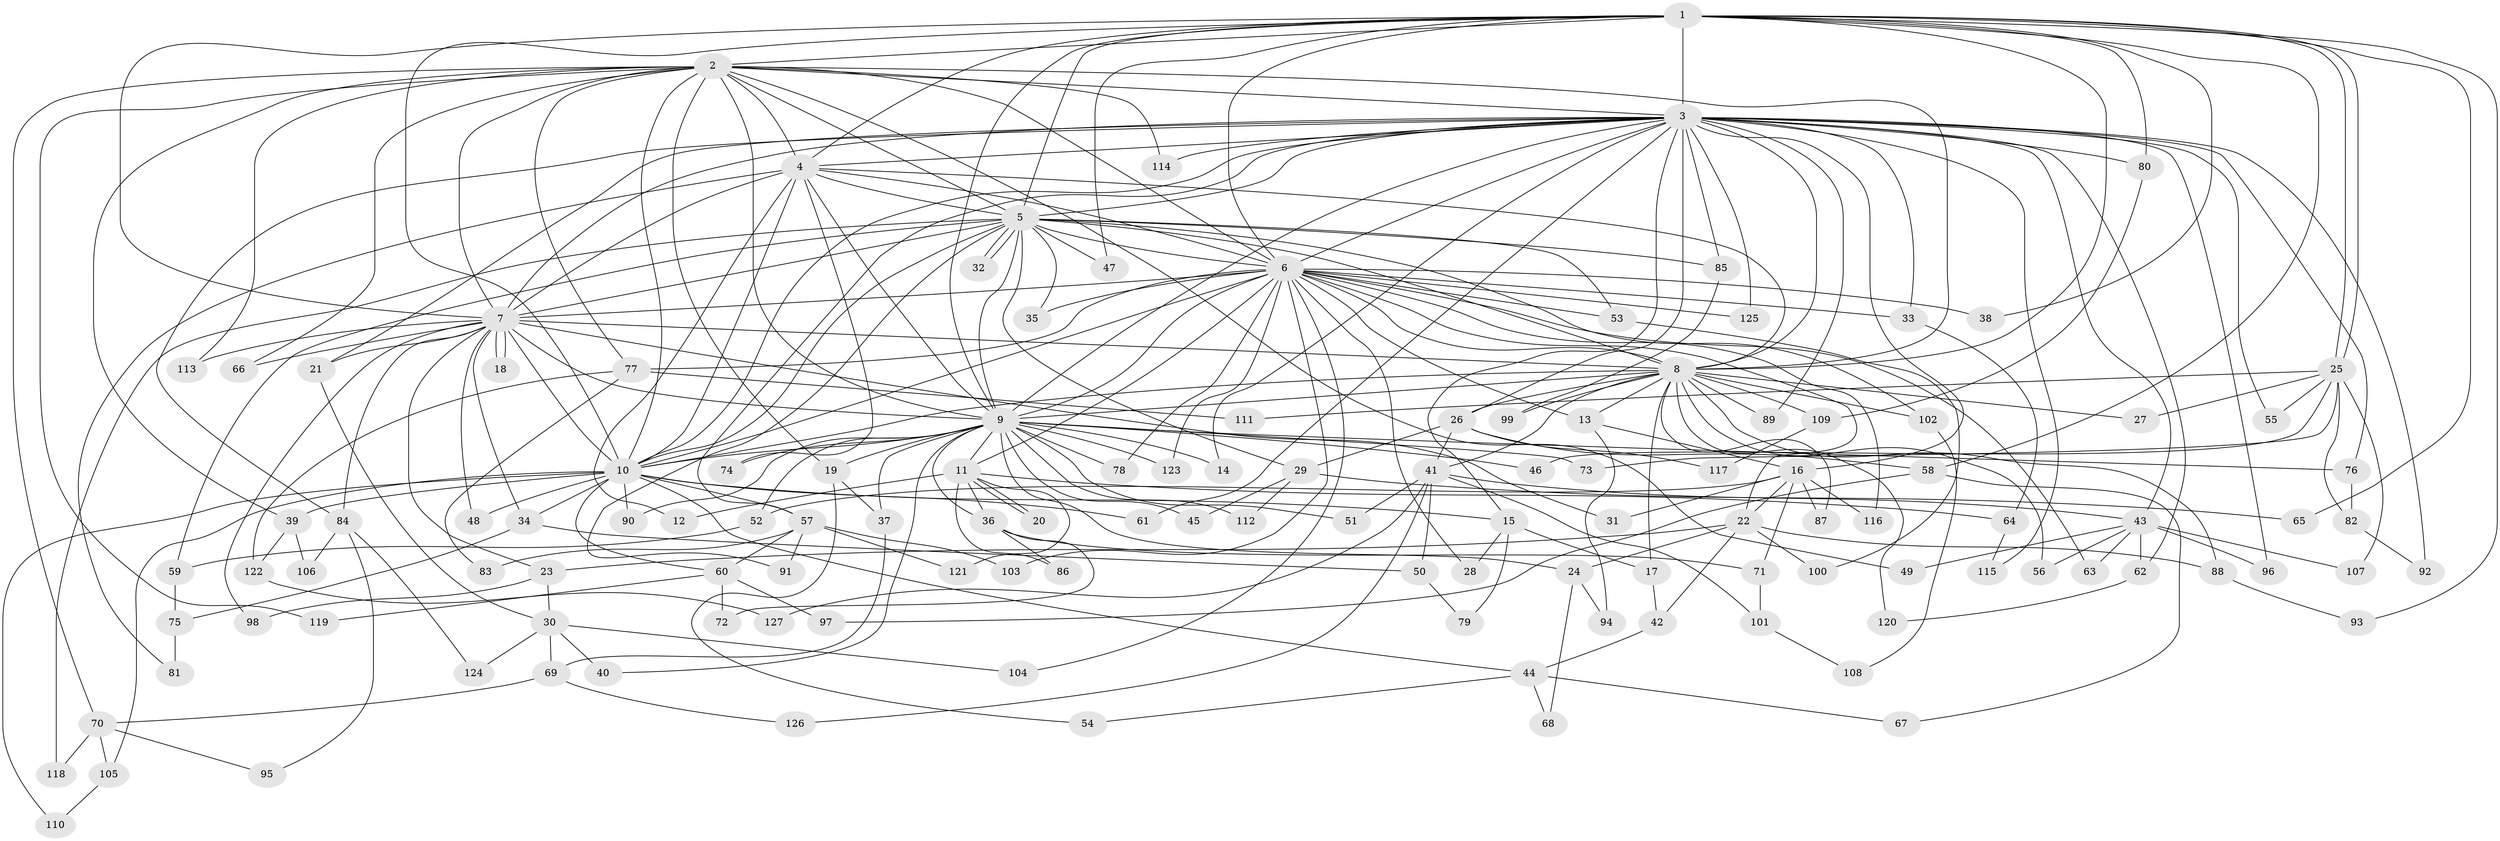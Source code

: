 // Generated by graph-tools (version 1.1) at 2025/10/02/27/25 16:10:57]
// undirected, 127 vertices, 279 edges
graph export_dot {
graph [start="1"]
  node [color=gray90,style=filled];
  1;
  2;
  3;
  4;
  5;
  6;
  7;
  8;
  9;
  10;
  11;
  12;
  13;
  14;
  15;
  16;
  17;
  18;
  19;
  20;
  21;
  22;
  23;
  24;
  25;
  26;
  27;
  28;
  29;
  30;
  31;
  32;
  33;
  34;
  35;
  36;
  37;
  38;
  39;
  40;
  41;
  42;
  43;
  44;
  45;
  46;
  47;
  48;
  49;
  50;
  51;
  52;
  53;
  54;
  55;
  56;
  57;
  58;
  59;
  60;
  61;
  62;
  63;
  64;
  65;
  66;
  67;
  68;
  69;
  70;
  71;
  72;
  73;
  74;
  75;
  76;
  77;
  78;
  79;
  80;
  81;
  82;
  83;
  84;
  85;
  86;
  87;
  88;
  89;
  90;
  91;
  92;
  93;
  94;
  95;
  96;
  97;
  98;
  99;
  100;
  101;
  102;
  103;
  104;
  105;
  106;
  107;
  108;
  109;
  110;
  111;
  112;
  113;
  114;
  115;
  116;
  117;
  118;
  119;
  120;
  121;
  122;
  123;
  124;
  125;
  126;
  127;
  1 -- 2;
  1 -- 3;
  1 -- 4;
  1 -- 5;
  1 -- 6;
  1 -- 7;
  1 -- 8;
  1 -- 9;
  1 -- 10;
  1 -- 25;
  1 -- 25;
  1 -- 38;
  1 -- 47;
  1 -- 58;
  1 -- 65;
  1 -- 80;
  1 -- 93;
  2 -- 3;
  2 -- 4;
  2 -- 5;
  2 -- 6;
  2 -- 7;
  2 -- 8;
  2 -- 9;
  2 -- 10;
  2 -- 19;
  2 -- 39;
  2 -- 49;
  2 -- 66;
  2 -- 70;
  2 -- 77;
  2 -- 113;
  2 -- 114;
  2 -- 119;
  3 -- 4;
  3 -- 5;
  3 -- 6;
  3 -- 7;
  3 -- 8;
  3 -- 9;
  3 -- 10;
  3 -- 14;
  3 -- 15;
  3 -- 16;
  3 -- 21;
  3 -- 26;
  3 -- 33;
  3 -- 43;
  3 -- 55;
  3 -- 57;
  3 -- 61;
  3 -- 62;
  3 -- 76;
  3 -- 80;
  3 -- 84;
  3 -- 85;
  3 -- 89;
  3 -- 92;
  3 -- 96;
  3 -- 114;
  3 -- 115;
  3 -- 125;
  4 -- 5;
  4 -- 6;
  4 -- 7;
  4 -- 8;
  4 -- 9;
  4 -- 10;
  4 -- 12;
  4 -- 74;
  4 -- 81;
  5 -- 6;
  5 -- 7;
  5 -- 8;
  5 -- 9;
  5 -- 10;
  5 -- 29;
  5 -- 32;
  5 -- 32;
  5 -- 35;
  5 -- 47;
  5 -- 53;
  5 -- 59;
  5 -- 85;
  5 -- 91;
  5 -- 102;
  5 -- 118;
  6 -- 7;
  6 -- 8;
  6 -- 9;
  6 -- 10;
  6 -- 11;
  6 -- 13;
  6 -- 22;
  6 -- 28;
  6 -- 33;
  6 -- 35;
  6 -- 38;
  6 -- 53;
  6 -- 63;
  6 -- 77;
  6 -- 78;
  6 -- 103;
  6 -- 104;
  6 -- 116;
  6 -- 123;
  6 -- 125;
  7 -- 8;
  7 -- 9;
  7 -- 10;
  7 -- 18;
  7 -- 18;
  7 -- 21;
  7 -- 23;
  7 -- 31;
  7 -- 34;
  7 -- 48;
  7 -- 66;
  7 -- 84;
  7 -- 98;
  7 -- 113;
  8 -- 9;
  8 -- 10;
  8 -- 13;
  8 -- 17;
  8 -- 26;
  8 -- 27;
  8 -- 41;
  8 -- 56;
  8 -- 87;
  8 -- 88;
  8 -- 89;
  8 -- 99;
  8 -- 102;
  8 -- 109;
  8 -- 120;
  9 -- 10;
  9 -- 11;
  9 -- 14;
  9 -- 19;
  9 -- 24;
  9 -- 36;
  9 -- 37;
  9 -- 40;
  9 -- 45;
  9 -- 46;
  9 -- 51;
  9 -- 52;
  9 -- 73;
  9 -- 74;
  9 -- 76;
  9 -- 78;
  9 -- 90;
  9 -- 112;
  9 -- 123;
  10 -- 15;
  10 -- 34;
  10 -- 39;
  10 -- 44;
  10 -- 48;
  10 -- 57;
  10 -- 60;
  10 -- 61;
  10 -- 90;
  10 -- 105;
  10 -- 110;
  11 -- 12;
  11 -- 20;
  11 -- 20;
  11 -- 36;
  11 -- 64;
  11 -- 86;
  11 -- 121;
  13 -- 16;
  13 -- 94;
  15 -- 17;
  15 -- 28;
  15 -- 79;
  16 -- 22;
  16 -- 31;
  16 -- 52;
  16 -- 71;
  16 -- 87;
  16 -- 116;
  17 -- 42;
  19 -- 37;
  19 -- 54;
  21 -- 30;
  22 -- 23;
  22 -- 24;
  22 -- 42;
  22 -- 88;
  22 -- 100;
  23 -- 30;
  23 -- 98;
  24 -- 68;
  24 -- 94;
  25 -- 27;
  25 -- 46;
  25 -- 55;
  25 -- 73;
  25 -- 82;
  25 -- 107;
  25 -- 111;
  26 -- 29;
  26 -- 41;
  26 -- 58;
  26 -- 117;
  29 -- 45;
  29 -- 65;
  29 -- 112;
  30 -- 40;
  30 -- 69;
  30 -- 104;
  30 -- 124;
  33 -- 64;
  34 -- 50;
  34 -- 75;
  36 -- 71;
  36 -- 72;
  36 -- 86;
  37 -- 69;
  39 -- 106;
  39 -- 122;
  41 -- 43;
  41 -- 50;
  41 -- 51;
  41 -- 101;
  41 -- 126;
  41 -- 127;
  42 -- 44;
  43 -- 49;
  43 -- 56;
  43 -- 62;
  43 -- 63;
  43 -- 96;
  43 -- 107;
  44 -- 54;
  44 -- 67;
  44 -- 68;
  50 -- 79;
  52 -- 59;
  53 -- 100;
  57 -- 60;
  57 -- 83;
  57 -- 91;
  57 -- 103;
  57 -- 121;
  58 -- 67;
  58 -- 97;
  59 -- 75;
  60 -- 72;
  60 -- 97;
  60 -- 119;
  62 -- 120;
  64 -- 115;
  69 -- 70;
  69 -- 126;
  70 -- 95;
  70 -- 105;
  70 -- 118;
  71 -- 101;
  75 -- 81;
  76 -- 82;
  77 -- 83;
  77 -- 111;
  77 -- 122;
  80 -- 109;
  82 -- 92;
  84 -- 95;
  84 -- 106;
  84 -- 124;
  85 -- 99;
  88 -- 93;
  101 -- 108;
  102 -- 108;
  105 -- 110;
  109 -- 117;
  122 -- 127;
}
